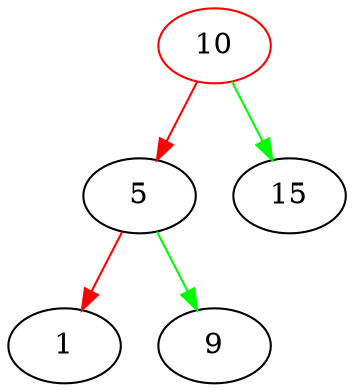 digraph G{
10[color=red];
10->5[color=red];
5->1[color=red];
5->9[color=green];
10->15[color=green];
}
